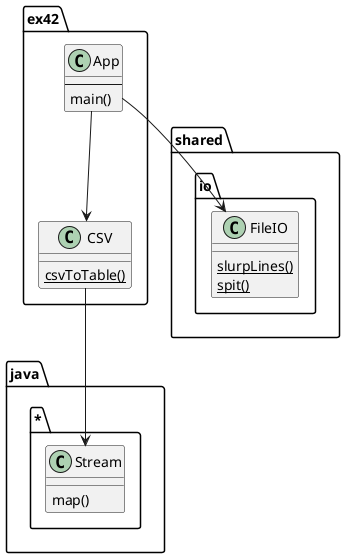 @startuml

package shared.io {
   class FileIO {
      {static} slurpLines()
      {static} spit()
   }
}

package java.* {
   class Stream {
      map()
   }
}

package ex42 {
   class App {
      --
      main()
   }
   class CSV {
      {static} csvToTable()
   }
}


App --> FileIO
App --> CSV
CSV --> Stream

@enduml